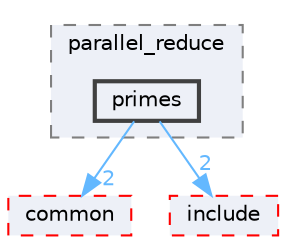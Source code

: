 digraph "external/taskflow/3rd-party/tbb/examples/parallel_reduce/primes"
{
 // LATEX_PDF_SIZE
  bgcolor="transparent";
  edge [fontname=Helvetica,fontsize=10,labelfontname=Helvetica,labelfontsize=10];
  node [fontname=Helvetica,fontsize=10,shape=box,height=0.2,width=0.4];
  compound=true
  subgraph clusterdir_06a89a44378afb7102d679565b511c5b {
    graph [ bgcolor="#edf0f7", pencolor="grey50", label="parallel_reduce", fontname=Helvetica,fontsize=10 style="filled,dashed", URL="dir_06a89a44378afb7102d679565b511c5b.html",tooltip=""]
  dir_505754901d816ed45265d5f42d1e2f4f [label="primes", fillcolor="#edf0f7", color="grey25", style="filled,bold", URL="dir_505754901d816ed45265d5f42d1e2f4f.html",tooltip=""];
  }
  dir_54703c436fa5ff1ab20c927331cf8a3a [label="common", fillcolor="#edf0f7", color="red", style="filled,dashed", URL="dir_54703c436fa5ff1ab20c927331cf8a3a.html",tooltip=""];
  dir_9a108c806b4257aefe6c62ce1f799fad [label="include", fillcolor="#edf0f7", color="red", style="filled,dashed", URL="dir_9a108c806b4257aefe6c62ce1f799fad.html",tooltip=""];
  dir_505754901d816ed45265d5f42d1e2f4f->dir_54703c436fa5ff1ab20c927331cf8a3a [headlabel="2", labeldistance=1.5 headhref="dir_000566_000148.html" href="dir_000566_000148.html" color="steelblue1" fontcolor="steelblue1"];
  dir_505754901d816ed45265d5f42d1e2f4f->dir_9a108c806b4257aefe6c62ce1f799fad [headlabel="2", labeldistance=1.5 headhref="dir_000566_000389.html" href="dir_000566_000389.html" color="steelblue1" fontcolor="steelblue1"];
}
